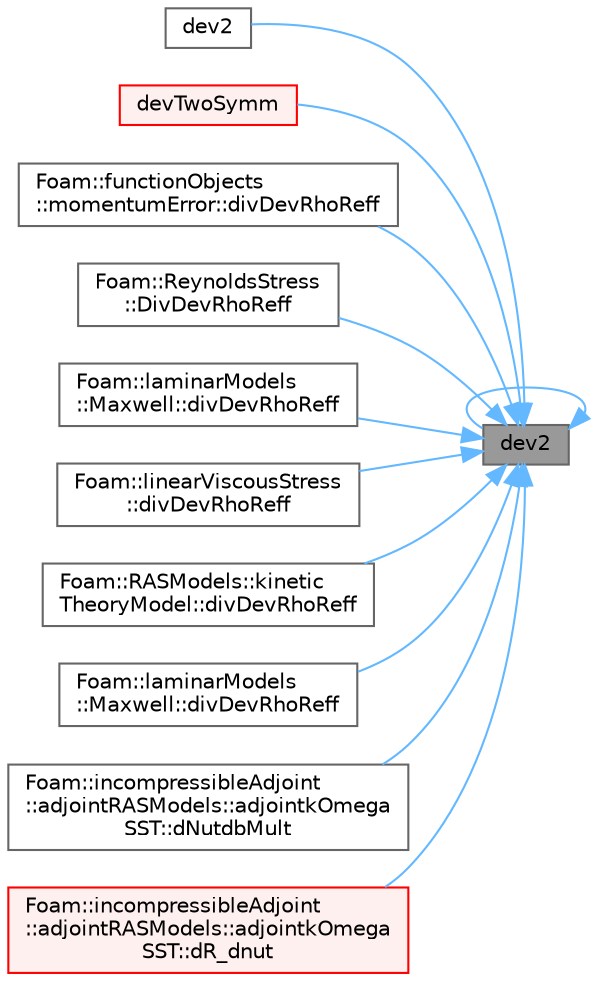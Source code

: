 digraph "dev2"
{
 // LATEX_PDF_SIZE
  bgcolor="transparent";
  edge [fontname=Helvetica,fontsize=10,labelfontname=Helvetica,labelfontsize=10];
  node [fontname=Helvetica,fontsize=10,shape=box,height=0.2,width=0.4];
  rankdir="RL";
  Node1 [id="Node000001",label="dev2",height=0.2,width=0.4,color="gray40", fillcolor="grey60", style="filled", fontcolor="black",tooltip=" "];
  Node1 -> Node1 [id="edge1_Node000001_Node000001",dir="back",color="steelblue1",style="solid",tooltip=" "];
  Node1 -> Node2 [id="edge2_Node000001_Node000002",dir="back",color="steelblue1",style="solid",tooltip=" "];
  Node2 [id="Node000002",label="dev2",height=0.2,width=0.4,color="grey40", fillcolor="white", style="filled",URL="$namespaceFoam.html#aea34019aeebb20465fc30469a3b04cc0",tooltip=" "];
  Node1 -> Node3 [id="edge3_Node000001_Node000003",dir="back",color="steelblue1",style="solid",tooltip=" "];
  Node3 [id="Node000003",label="devTwoSymm",height=0.2,width=0.4,color="red", fillcolor="#FFF0F0", style="filled",URL="$namespaceFoam.html#a436ac343fd8b8cdc7089743c92af9008",tooltip=" "];
  Node1 -> Node41 [id="edge4_Node000001_Node000041",dir="back",color="steelblue1",style="solid",tooltip=" "];
  Node41 [id="Node000041",label="Foam::functionObjects\l::momentumError::divDevRhoReff",height=0.2,width=0.4,color="grey40", fillcolor="white", style="filled",URL="$classFoam_1_1functionObjects_1_1momentumError.html#a9d2c6d79f4111210f4e399f55369a0f0",tooltip=" "];
  Node1 -> Node42 [id="edge5_Node000001_Node000042",dir="back",color="steelblue1",style="solid",tooltip=" "];
  Node42 [id="Node000042",label="Foam::ReynoldsStress\l::DivDevRhoReff",height=0.2,width=0.4,color="grey40", fillcolor="white", style="filled",URL="$classFoam_1_1ReynoldsStress.html#a1197dc2462376df42f3e025f11e2aa49",tooltip=" "];
  Node1 -> Node43 [id="edge6_Node000001_Node000043",dir="back",color="steelblue1",style="solid",tooltip=" "];
  Node43 [id="Node000043",label="Foam::laminarModels\l::Maxwell::divDevRhoReff",height=0.2,width=0.4,color="grey40", fillcolor="white", style="filled",URL="$classFoam_1_1laminarModels_1_1Maxwell.html#a152f810e937a86eee19d2ba2fd3bf5bf",tooltip=" "];
  Node1 -> Node44 [id="edge7_Node000001_Node000044",dir="back",color="steelblue1",style="solid",tooltip=" "];
  Node44 [id="Node000044",label="Foam::linearViscousStress\l::divDevRhoReff",height=0.2,width=0.4,color="grey40", fillcolor="white", style="filled",URL="$classFoam_1_1linearViscousStress.html#a4361530d4e638ba6caa4289062354300",tooltip=" "];
  Node1 -> Node45 [id="edge8_Node000001_Node000045",dir="back",color="steelblue1",style="solid",tooltip=" "];
  Node45 [id="Node000045",label="Foam::RASModels::kinetic\lTheoryModel::divDevRhoReff",height=0.2,width=0.4,color="grey40", fillcolor="white", style="filled",URL="$classFoam_1_1RASModels_1_1kineticTheoryModel.html#a7a84f03623a3b4ff20fa30a6fe6862a6",tooltip=" "];
  Node1 -> Node46 [id="edge9_Node000001_Node000046",dir="back",color="steelblue1",style="solid",tooltip=" "];
  Node46 [id="Node000046",label="Foam::laminarModels\l::Maxwell::divDevRhoReff",height=0.2,width=0.4,color="grey40", fillcolor="white", style="filled",URL="$classFoam_1_1laminarModels_1_1Maxwell.html#aa6b39467e883edb342374617a8a0acb2",tooltip=" "];
  Node1 -> Node47 [id="edge10_Node000001_Node000047",dir="back",color="steelblue1",style="solid",tooltip=" "];
  Node47 [id="Node000047",label="Foam::incompressibleAdjoint\l::adjointRASModels::adjointkOmega\lSST::dNutdbMult",height=0.2,width=0.4,color="grey40", fillcolor="white", style="filled",URL="$classFoam_1_1incompressibleAdjoint_1_1adjointRASModels_1_1adjointkOmegaSST.html#a765445a5928187202b4b629244758dc2",tooltip=" "];
  Node1 -> Node48 [id="edge11_Node000001_Node000048",dir="back",color="steelblue1",style="solid",tooltip=" "];
  Node48 [id="Node000048",label="Foam::incompressibleAdjoint\l::adjointRASModels::adjointkOmega\lSST::dR_dnut",height=0.2,width=0.4,color="red", fillcolor="#FFF0F0", style="filled",URL="$classFoam_1_1incompressibleAdjoint_1_1adjointRASModels_1_1adjointkOmegaSST.html#a442dc0e749983a027216d0ae714d599e",tooltip=" "];
}
